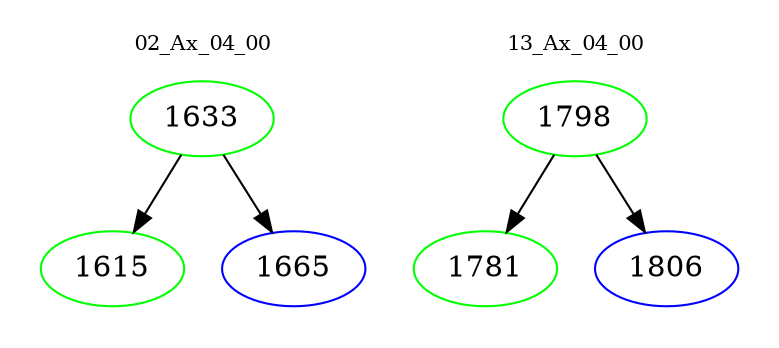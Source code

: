 digraph{
subgraph cluster_0 {
color = white
label = "02_Ax_04_00";
fontsize=10;
T0_1633 [label="1633", color="green"]
T0_1633 -> T0_1615 [color="black"]
T0_1615 [label="1615", color="green"]
T0_1633 -> T0_1665 [color="black"]
T0_1665 [label="1665", color="blue"]
}
subgraph cluster_1 {
color = white
label = "13_Ax_04_00";
fontsize=10;
T1_1798 [label="1798", color="green"]
T1_1798 -> T1_1781 [color="black"]
T1_1781 [label="1781", color="green"]
T1_1798 -> T1_1806 [color="black"]
T1_1806 [label="1806", color="blue"]
}
}
